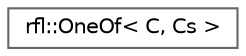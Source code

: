 digraph "类继承关系图"
{
 // LATEX_PDF_SIZE
  bgcolor="transparent";
  edge [fontname=Helvetica,fontsize=10,labelfontname=Helvetica,labelfontsize=10];
  node [fontname=Helvetica,fontsize=10,shape=box,height=0.2,width=0.4];
  rankdir="LR";
  Node0 [id="Node000000",label="rfl::OneOf\< C, Cs \>",height=0.2,width=0.4,color="grey40", fillcolor="white", style="filled",URL="$structrfl_1_1_one_of.html",tooltip="Requires that all of the contraints C and Cs be true."];
}
